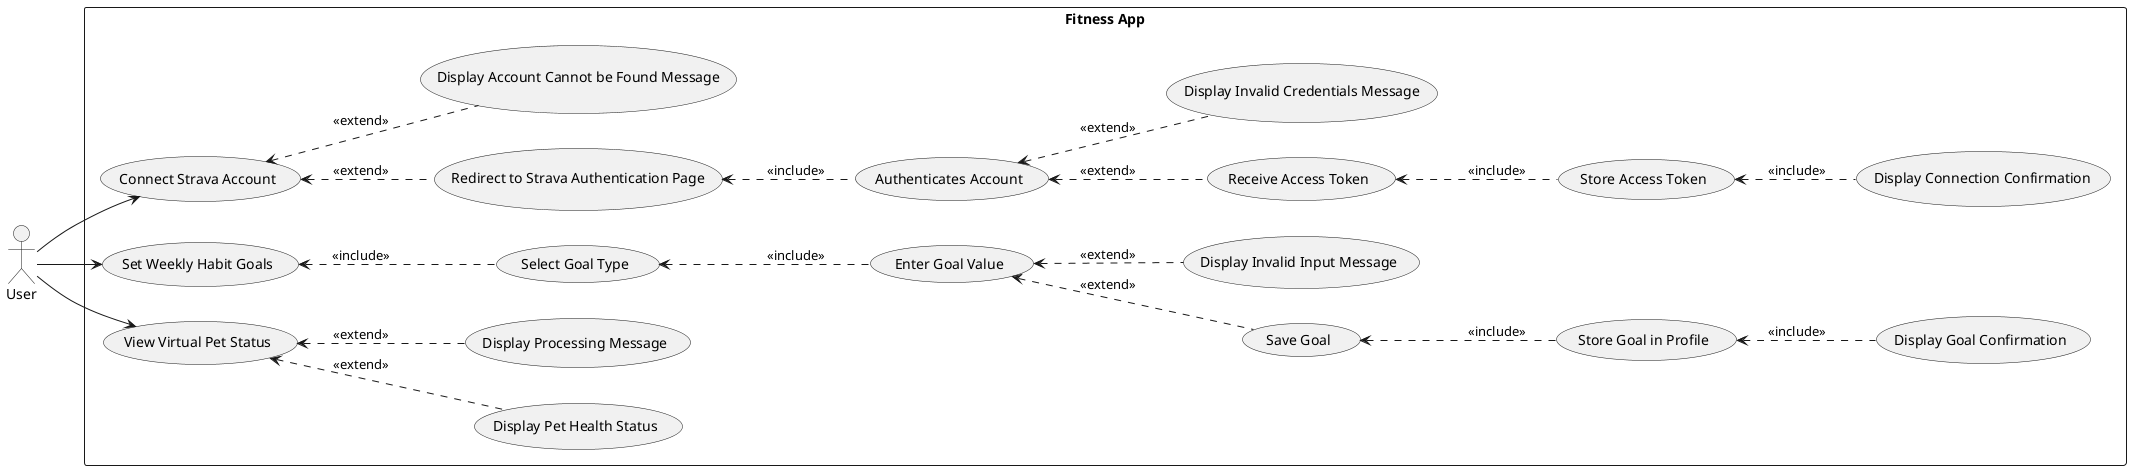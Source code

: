 @startuml
left to right direction

actor User

rectangle "Fitness App" {
    usecase "Connect Strava Account" as ConnectGarmin
    usecase "Redirect to Strava Authentication Page" as RedirectGarmin
    usecase "Receive Access Token" as ReceiveToken
    usecase "Store Access Token" as StoreToken
    usecase "Display Connection Confirmation" as ConfirmConnection
    usecase "Display Account Cannot be Found Message" as AuthFail
    usecase "Set Weekly Habit Goals" as SetGoals
    usecase "Select Goal Type" as SelectGoalType
    usecase "Enter Goal Value" as EnterGoalValue
    usecase "Save Goal" as SaveGoal
    usecase "Store Goal in Profile" as StoreGoalProfile
    usecase "Display Goal Confirmation" as DisplayGoalConfirm
    usecase "Display Invalid Input Message" as InvalidInput
    usecase "View Virtual Pet Status" as ViewPetStatus
    usecase "Display Pet Health Status" as DisplayPetHealth
    usecase "Display Processing Message" as DisplayProcessing
    ' usecase "Track Weekly Progress" as TrackProgress
    ' usecase "Retrieve Activity Data" as RetrieveData
    ' usecase "Calculate Progress" as CalculateProgress
    ' usecase "Update Pet Status" as UpdatePet
   ' usecase "Display Progress Visual" as DisplayProgress
    ' usecase "Display API Error" as DisplayAPIError
    usecase "Authenticates Account" as UserAuthenticates
    usecase "Display Invalid Credentials Message" as InvalidCredentials
}

User --> ConnectGarmin
ConnectGarmin <.. RedirectGarmin : <<extend>>
RedirectGarmin <.. UserAuthenticates : <<include>>
UserAuthenticates <.. ReceiveToken : <<extend>>
UserAuthenticates <.. InvalidCredentials : <<extend>>
ReceiveToken <.. StoreToken : <<include>>
StoreToken <.. ConfirmConnection : <<include>>
ConnectGarmin <.. AuthFail : <<extend>>

User --> SetGoals
SetGoals <.. SelectGoalType : <<include>>
SelectGoalType <.. EnterGoalValue : <<include>>
EnterGoalValue <.. SaveGoal : <<extend>>
SaveGoal <.. StoreGoalProfile : <<include>>
StoreGoalProfile <.. DisplayGoalConfirm : <<include>>
EnterGoalValue <.. InvalidInput : <<extend>>

User --> ViewPetStatus
ViewPetStatus <.. DisplayPetHealth : <<extend>>
ViewPetStatus <.. DisplayProcessing : <<extend>>

' User --> TrackProgress
' TrackProgress <.. RetrieveData : <<include>>
' RetrieveData <.. CalculateProgress : <<extend>>
' CalculateProgress <.. UpdatePet : <<include>>
' UpdatePet <.. DisplayProgress : <<include>>
' RetrieveData <.. DisplayAPIError : <<extend>>
@enduml